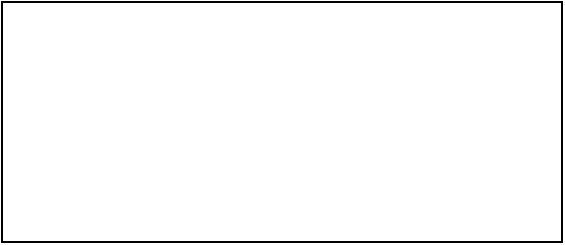 <mxfile version="12.2.0" type="github" pages="1">
  <diagram id="XRMvp0gP5T1t41EHmEZd" name="Page-1">
    <mxGraphModel dx="1408" dy="709" grid="1" gridSize="10" guides="1" tooltips="1" connect="1" arrows="1" fold="1" page="1" pageScale="1" pageWidth="1100" pageHeight="850" math="0" shadow="0">
      <root>
        <mxCell id="0"/>
        <mxCell id="1" parent="0"/>
        <mxCell id="Drg_2glCti45QWZeGqZ4-1" value="" style="rounded=0;whiteSpace=wrap;html=1;" vertex="1" parent="1">
          <mxGeometry x="440" y="240" width="280" height="120" as="geometry"/>
        </mxCell>
      </root>
    </mxGraphModel>
  </diagram>
</mxfile>
